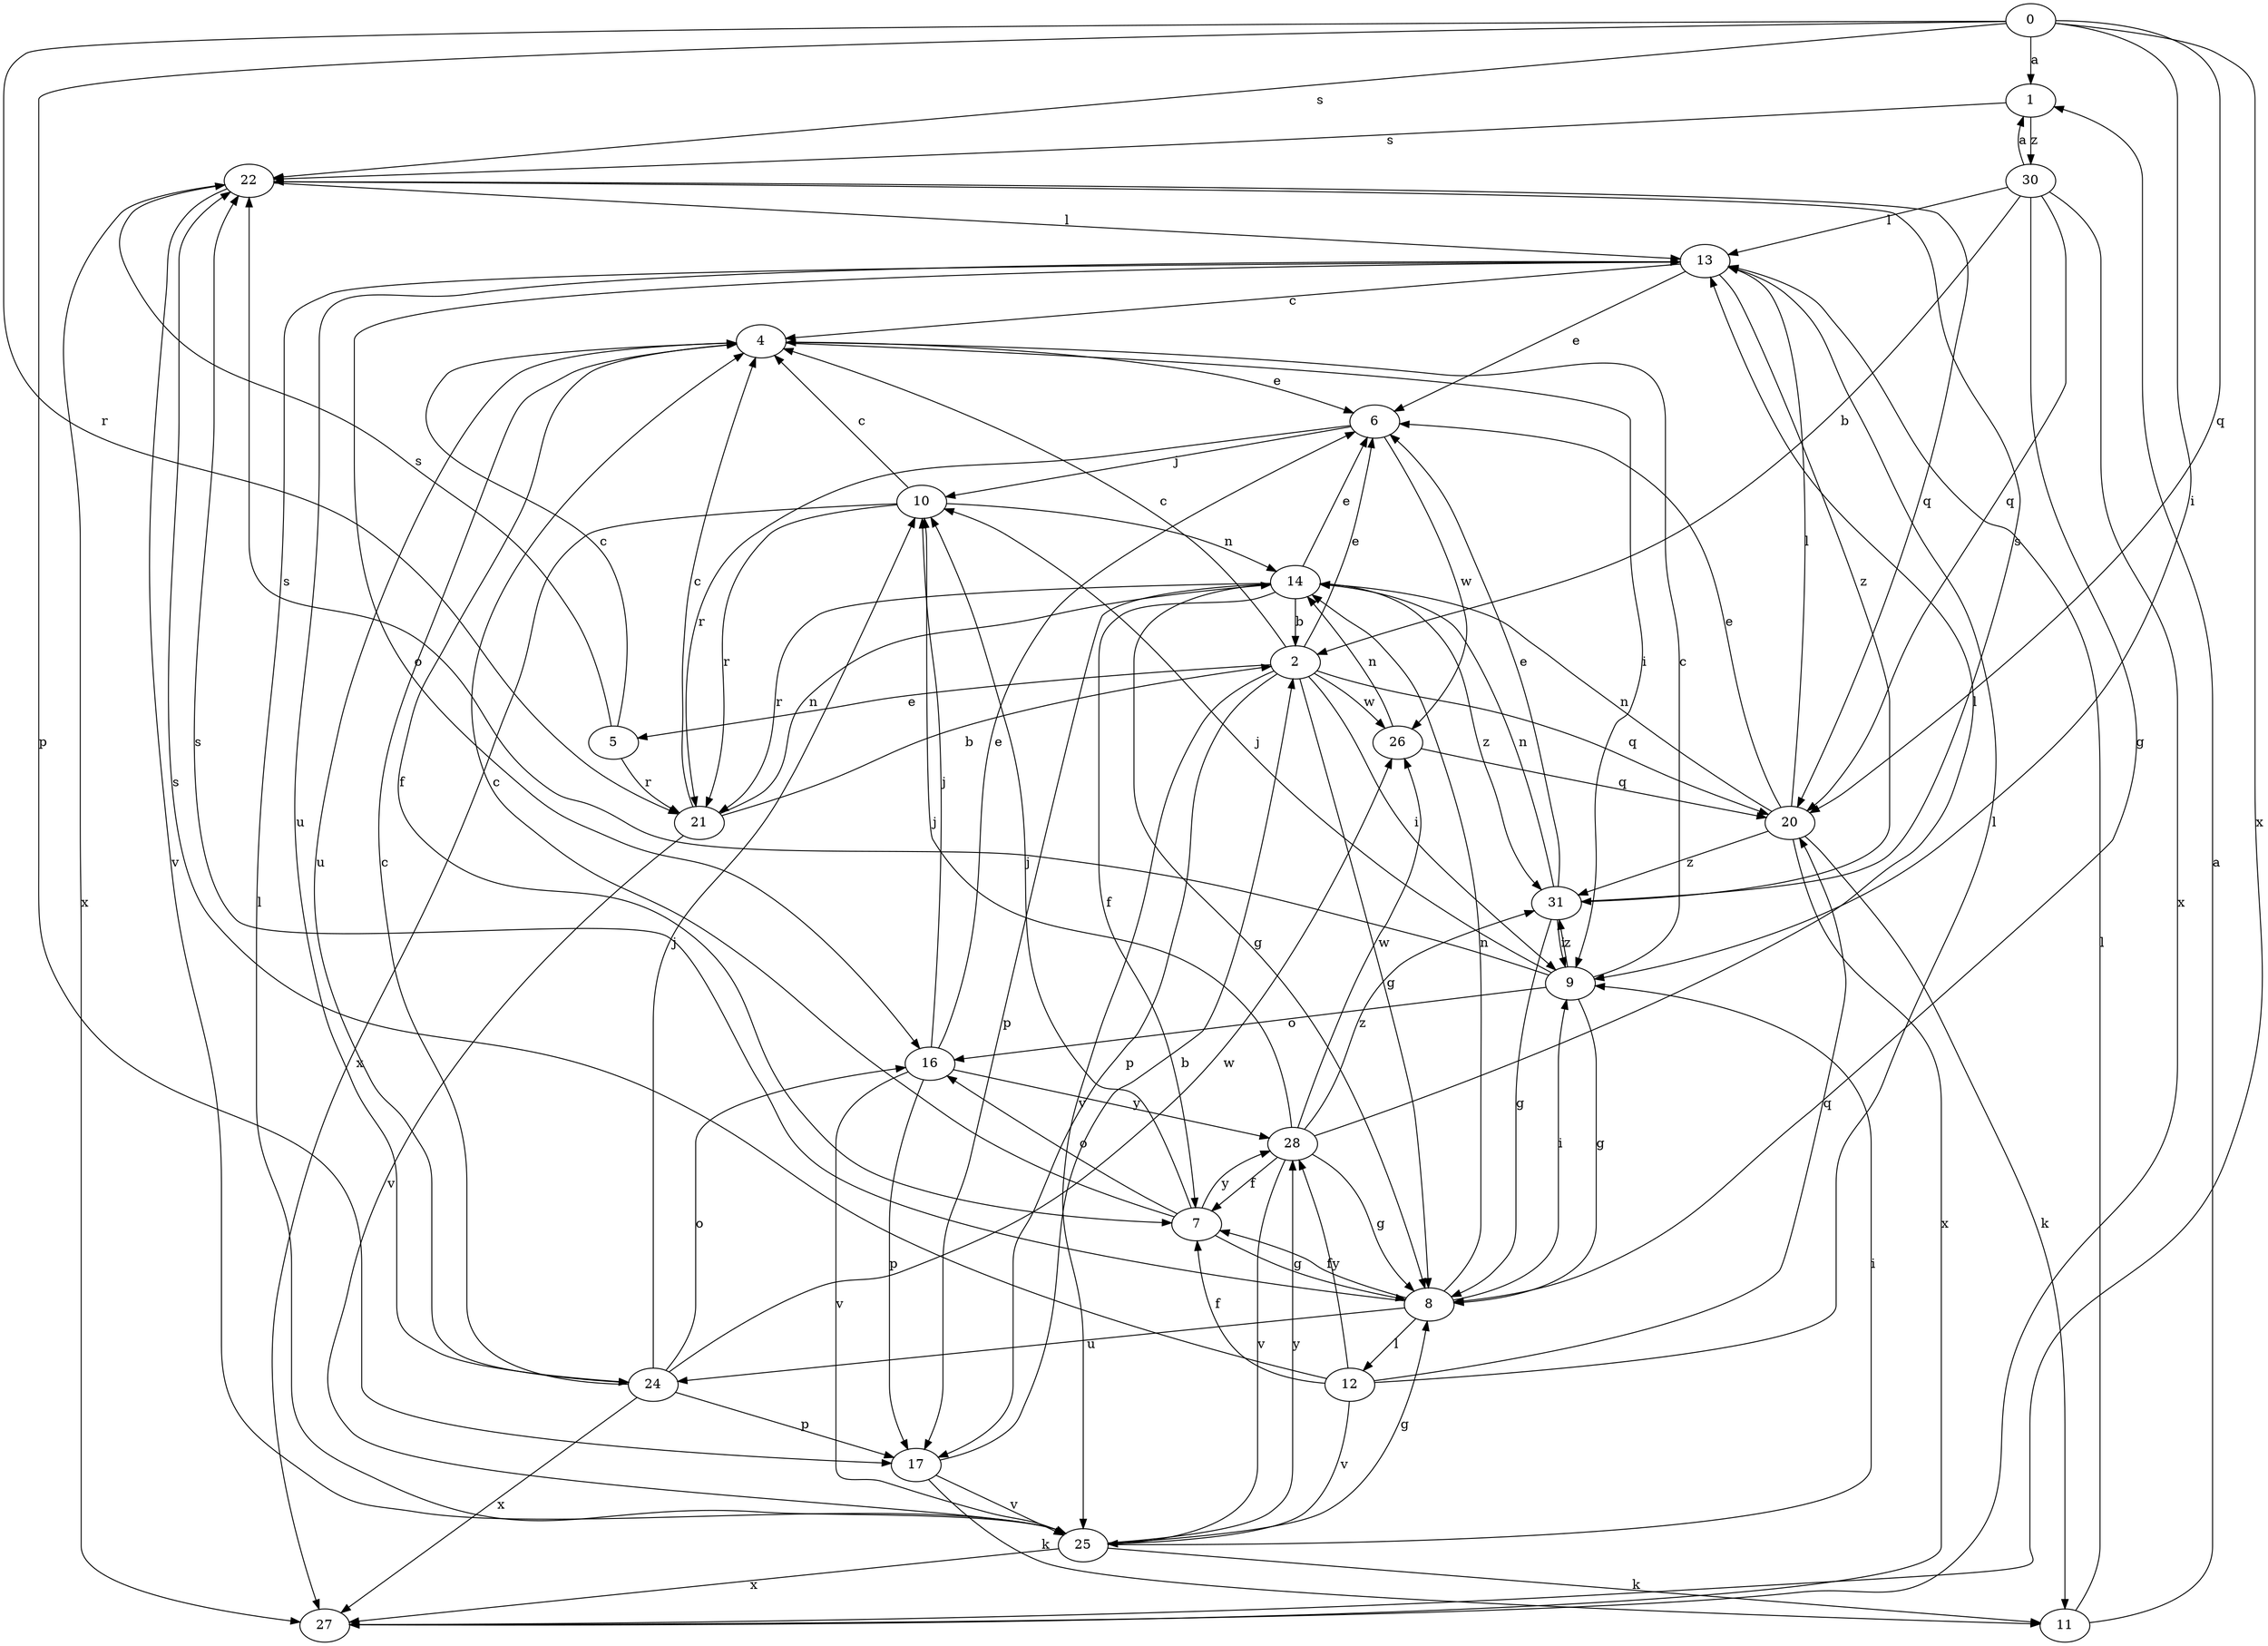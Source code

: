 strict digraph  {
0;
1;
2;
4;
5;
6;
7;
8;
9;
10;
11;
12;
13;
14;
16;
17;
20;
21;
22;
24;
25;
26;
27;
28;
30;
31;
0 -> 1  [label=a];
0 -> 9  [label=i];
0 -> 17  [label=p];
0 -> 20  [label=q];
0 -> 21  [label=r];
0 -> 22  [label=s];
0 -> 27  [label=x];
1 -> 22  [label=s];
1 -> 30  [label=z];
2 -> 4  [label=c];
2 -> 5  [label=e];
2 -> 6  [label=e];
2 -> 8  [label=g];
2 -> 9  [label=i];
2 -> 17  [label=p];
2 -> 20  [label=q];
2 -> 25  [label=v];
2 -> 26  [label=w];
4 -> 6  [label=e];
4 -> 7  [label=f];
4 -> 9  [label=i];
4 -> 24  [label=u];
5 -> 4  [label=c];
5 -> 21  [label=r];
5 -> 22  [label=s];
6 -> 10  [label=j];
6 -> 21  [label=r];
6 -> 26  [label=w];
7 -> 4  [label=c];
7 -> 8  [label=g];
7 -> 10  [label=j];
7 -> 16  [label=o];
7 -> 28  [label=y];
8 -> 7  [label=f];
8 -> 9  [label=i];
8 -> 12  [label=l];
8 -> 14  [label=n];
8 -> 22  [label=s];
8 -> 24  [label=u];
9 -> 4  [label=c];
9 -> 8  [label=g];
9 -> 10  [label=j];
9 -> 16  [label=o];
9 -> 22  [label=s];
9 -> 31  [label=z];
10 -> 4  [label=c];
10 -> 14  [label=n];
10 -> 21  [label=r];
10 -> 27  [label=x];
11 -> 1  [label=a];
11 -> 13  [label=l];
12 -> 7  [label=f];
12 -> 13  [label=l];
12 -> 20  [label=q];
12 -> 22  [label=s];
12 -> 25  [label=v];
12 -> 28  [label=y];
13 -> 4  [label=c];
13 -> 6  [label=e];
13 -> 16  [label=o];
13 -> 24  [label=u];
13 -> 31  [label=z];
14 -> 2  [label=b];
14 -> 6  [label=e];
14 -> 7  [label=f];
14 -> 8  [label=g];
14 -> 17  [label=p];
14 -> 21  [label=r];
14 -> 31  [label=z];
16 -> 6  [label=e];
16 -> 10  [label=j];
16 -> 17  [label=p];
16 -> 25  [label=v];
16 -> 28  [label=y];
17 -> 2  [label=b];
17 -> 11  [label=k];
17 -> 25  [label=v];
20 -> 6  [label=e];
20 -> 11  [label=k];
20 -> 13  [label=l];
20 -> 14  [label=n];
20 -> 27  [label=x];
20 -> 31  [label=z];
21 -> 2  [label=b];
21 -> 4  [label=c];
21 -> 14  [label=n];
21 -> 25  [label=v];
22 -> 13  [label=l];
22 -> 20  [label=q];
22 -> 25  [label=v];
22 -> 27  [label=x];
24 -> 4  [label=c];
24 -> 10  [label=j];
24 -> 16  [label=o];
24 -> 17  [label=p];
24 -> 26  [label=w];
24 -> 27  [label=x];
25 -> 8  [label=g];
25 -> 9  [label=i];
25 -> 11  [label=k];
25 -> 13  [label=l];
25 -> 27  [label=x];
25 -> 28  [label=y];
26 -> 14  [label=n];
26 -> 20  [label=q];
28 -> 7  [label=f];
28 -> 8  [label=g];
28 -> 10  [label=j];
28 -> 13  [label=l];
28 -> 25  [label=v];
28 -> 26  [label=w];
28 -> 31  [label=z];
30 -> 1  [label=a];
30 -> 2  [label=b];
30 -> 8  [label=g];
30 -> 13  [label=l];
30 -> 20  [label=q];
30 -> 27  [label=x];
31 -> 6  [label=e];
31 -> 8  [label=g];
31 -> 9  [label=i];
31 -> 14  [label=n];
31 -> 22  [label=s];
}
